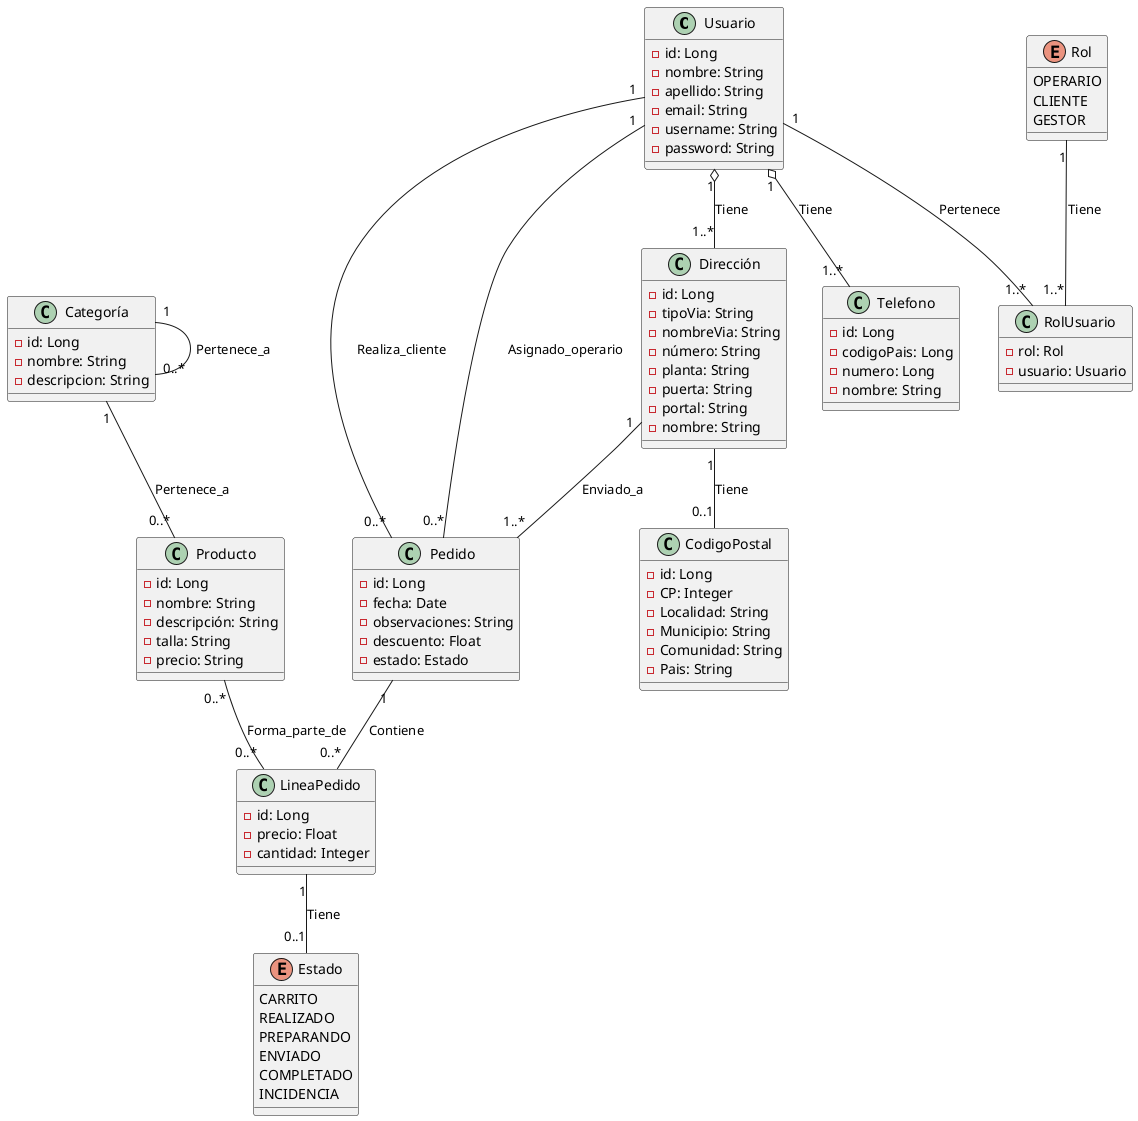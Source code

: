 
@startuml

class Usuario {
    - id: Long
    - nombre: String
    - apellido: String
    - email: String
    - username: String
    - password: String
}

class Producto {
    - id: Long
    - nombre: String
    - descripción: String
    - talla: String
    - precio: String
}


class Pedido {
    - id: Long
    - fecha: Date
    - observaciones: String
    - descuento: Float
    - estado: Estado
}

enum Estado {
    CARRITO
    REALIZADO
    PREPARANDO
    ENVIADO
    COMPLETADO
    INCIDENCIA
}

class LineaPedido {
    - id: Long
    - precio: Float
    - cantidad: Integer
    ' - producto: Producto
}

class Categoría {
    - id: Long
    - nombre: String
    - descripcion: String
    ' - padre: Categoría
}

class Dirección {
    - id: Long
    - tipoVia: String
    - nombreVia: String
    - número: String
    - planta: String
    - puerta: String
    - portal: String
    - nombre: String
    ' - codpos: CodigoPostal
    ' - usuario: Usuario
}

class Telefono {
    - id: Long
    - codigoPais: Long
    - numero: Long
    - nombre: String
    ' - usuario: Usuario
}

enum Rol {
    OPERARIO
    CLIENTE
    GESTOR
}

class RolUsuario {
    - rol: Rol
    - usuario: Usuario
}

class CodigoPostal {
    - id: Long
    - CP: Integer
    - Localidad: String
    - Municipio: String
    - Comunidad: String
    - Pais: String
}

Usuario "1" -- "0..*" Pedido : Realiza_cliente
Usuario "1" o-- "1..*" Dirección : Tiene
Usuario "1" o-- "1..*" Telefono : Tiene
Usuario "1" -- "1..*" RolUsuario : Pertenece
Rol "1" -- "1..*" RolUsuario: Tiene

Pedido "1" -- "0..*" LineaPedido : Contiene
Pedido "0..*" -- "1" Usuario : Asignado_operario
Dirección "1" -- "1..*" Pedido: Enviado_a

Producto "0..*" -- "0..*" LineaPedido : Forma_parte_de
Categoría "1" -- "0..*" Producto : Pertenece_a

Categoría "1" -- "0..*" Categoría : Pertenece_a

Dirección "1" -- "0..1" CodigoPostal : Tiene
LineaPedido "1" -- "0..1" Estado: Tiene


@enduml